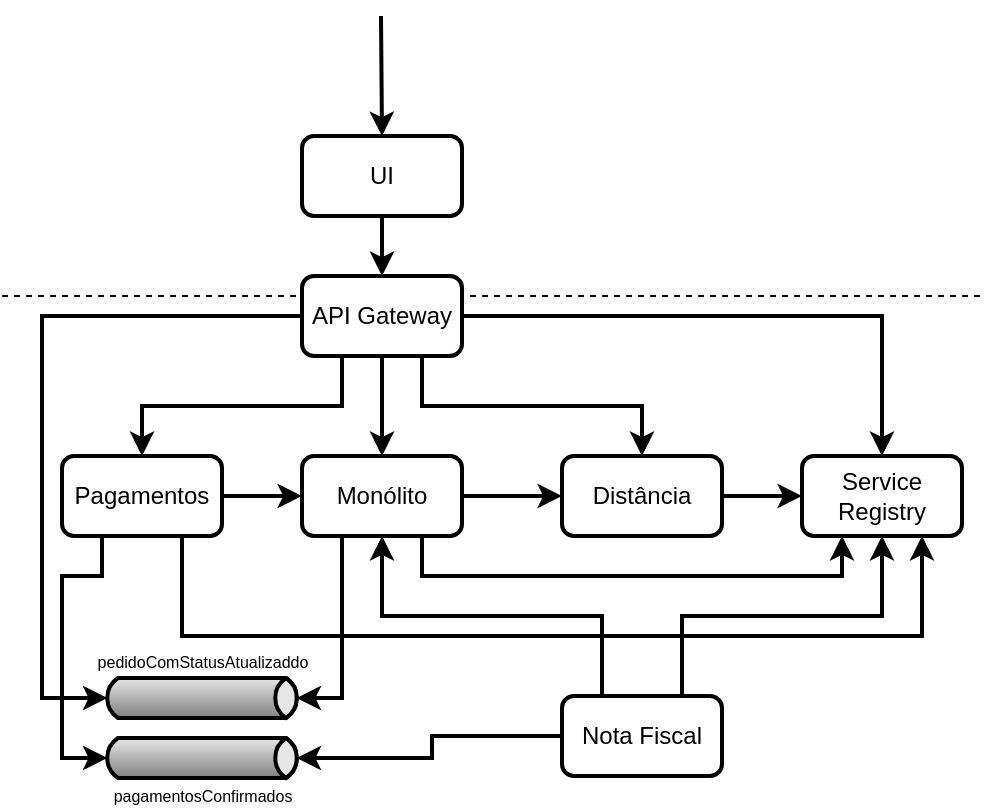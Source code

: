 <mxfile version="12.6.8" type="device"><diagram id="b6MBmIBfNr9uwO1icj0z" name="Page-1"><mxGraphModel dx="716" dy="1532" grid="1" gridSize="10" guides="1" tooltips="1" connect="1" arrows="1" fold="1" page="1" pageScale="1" pageWidth="827" pageHeight="1169" math="0" shadow="0"><root><mxCell id="0"/><mxCell id="1" parent="0"/><mxCell id="ABr5G_75C0QkuNjV_shT-6" value="" style="endArrow=none;dashed=1;html=1;" parent="1" edge="1"><mxGeometry width="50" height="50" relative="1" as="geometry"><mxPoint x="170" y="140" as="sourcePoint"/><mxPoint x="660" y="140" as="targetPoint"/></mxGeometry></mxCell><mxCell id="ABr5G_75C0QkuNjV_shT-5" style="edgeStyle=orthogonalEdgeStyle;rounded=0;orthogonalLoop=1;jettySize=auto;html=1;exitX=0.5;exitY=1;exitDx=0;exitDy=0;entryX=0.5;entryY=0;entryDx=0;entryDy=0;strokeWidth=2;" parent="1" source="ABr5G_75C0QkuNjV_shT-2" target="ABr5G_75C0QkuNjV_shT-4" edge="1"><mxGeometry relative="1" as="geometry"/></mxCell><mxCell id="ABr5G_75C0QkuNjV_shT-2" value="UI" style="rounded=1;whiteSpace=wrap;html=1;strokeWidth=2;" parent="1" vertex="1"><mxGeometry x="320" y="60" width="80" height="40" as="geometry"/></mxCell><mxCell id="ABr5G_75C0QkuNjV_shT-11" style="edgeStyle=orthogonalEdgeStyle;rounded=0;orthogonalLoop=1;jettySize=auto;html=1;exitX=0.25;exitY=1;exitDx=0;exitDy=0;strokeWidth=2;" parent="1" source="ABr5G_75C0QkuNjV_shT-4" target="ABr5G_75C0QkuNjV_shT-9" edge="1"><mxGeometry relative="1" as="geometry"/></mxCell><mxCell id="ABr5G_75C0QkuNjV_shT-12" style="edgeStyle=orthogonalEdgeStyle;rounded=0;orthogonalLoop=1;jettySize=auto;html=1;exitX=0.5;exitY=1;exitDx=0;exitDy=0;entryX=0.5;entryY=0;entryDx=0;entryDy=0;strokeWidth=2;" parent="1" source="ABr5G_75C0QkuNjV_shT-4" target="ABr5G_75C0QkuNjV_shT-8" edge="1"><mxGeometry relative="1" as="geometry"/></mxCell><mxCell id="ABr5G_75C0QkuNjV_shT-13" style="edgeStyle=orthogonalEdgeStyle;rounded=0;orthogonalLoop=1;jettySize=auto;html=1;exitX=0.75;exitY=1;exitDx=0;exitDy=0;strokeWidth=2;" parent="1" source="ABr5G_75C0QkuNjV_shT-4" target="ABr5G_75C0QkuNjV_shT-10" edge="1"><mxGeometry relative="1" as="geometry"/></mxCell><mxCell id="_kh24dnklanQgHAOuZ-W-7" style="edgeStyle=orthogonalEdgeStyle;rounded=0;orthogonalLoop=1;jettySize=auto;html=1;exitX=0;exitY=0.5;exitDx=0;exitDy=0;entryX=0;entryY=0.5;entryDx=2.7;entryDy=0;entryPerimeter=0;strokeColor=#000000;strokeWidth=2;" parent="1" source="ABr5G_75C0QkuNjV_shT-4" target="_kh24dnklanQgHAOuZ-W-1" edge="1"><mxGeometry relative="1" as="geometry"><Array as="points"><mxPoint x="190" y="150"/><mxPoint x="190" y="341"/></Array></mxGeometry></mxCell><mxCell id="s7kYI2A0KOHo_BGOtDLe-3" style="edgeStyle=orthogonalEdgeStyle;rounded=0;orthogonalLoop=1;jettySize=auto;html=1;exitX=1;exitY=0.5;exitDx=0;exitDy=0;entryX=0.5;entryY=0;entryDx=0;entryDy=0;strokeWidth=2;" edge="1" parent="1" source="ABr5G_75C0QkuNjV_shT-4" target="s7kYI2A0KOHo_BGOtDLe-2"><mxGeometry relative="1" as="geometry"/></mxCell><mxCell id="ABr5G_75C0QkuNjV_shT-4" value="API Gateway" style="rounded=1;whiteSpace=wrap;html=1;strokeWidth=2;" parent="1" vertex="1"><mxGeometry x="320" y="130" width="80" height="40" as="geometry"/></mxCell><mxCell id="ABr5G_75C0QkuNjV_shT-27" style="edgeStyle=orthogonalEdgeStyle;rounded=0;orthogonalLoop=1;jettySize=auto;html=1;exitX=1;exitY=0.5;exitDx=0;exitDy=0;entryX=0;entryY=0.5;entryDx=0;entryDy=0;fontSize=10;strokeWidth=2;" parent="1" source="ABr5G_75C0QkuNjV_shT-8" target="ABr5G_75C0QkuNjV_shT-10" edge="1"><mxGeometry relative="1" as="geometry"/></mxCell><mxCell id="_kh24dnklanQgHAOuZ-W-16" style="edgeStyle=orthogonalEdgeStyle;rounded=0;orthogonalLoop=1;jettySize=auto;html=1;exitX=0.25;exitY=1;exitDx=0;exitDy=0;entryX=1;entryY=0.5;entryDx=-2.7;entryDy=0;entryPerimeter=0;strokeColor=#000000;strokeWidth=2;" parent="1" source="ABr5G_75C0QkuNjV_shT-8" target="_kh24dnklanQgHAOuZ-W-1" edge="1"><mxGeometry relative="1" as="geometry"><Array as="points"><mxPoint x="340" y="341"/></Array></mxGeometry></mxCell><mxCell id="s7kYI2A0KOHo_BGOtDLe-6" style="edgeStyle=orthogonalEdgeStyle;rounded=0;orthogonalLoop=1;jettySize=auto;html=1;exitX=0.75;exitY=1;exitDx=0;exitDy=0;entryX=0.25;entryY=1;entryDx=0;entryDy=0;strokeWidth=2;" edge="1" parent="1" source="ABr5G_75C0QkuNjV_shT-8" target="s7kYI2A0KOHo_BGOtDLe-2"><mxGeometry relative="1" as="geometry"/></mxCell><mxCell id="ABr5G_75C0QkuNjV_shT-8" value="Monólito" style="rounded=1;whiteSpace=wrap;html=1;strokeWidth=2;" parent="1" vertex="1"><mxGeometry x="320" y="220" width="80" height="40" as="geometry"/></mxCell><mxCell id="ABr5G_75C0QkuNjV_shT-26" style="edgeStyle=orthogonalEdgeStyle;rounded=0;orthogonalLoop=1;jettySize=auto;html=1;exitX=1;exitY=0.5;exitDx=0;exitDy=0;entryX=0;entryY=0.5;entryDx=0;entryDy=0;fontSize=10;strokeWidth=2;" parent="1" source="ABr5G_75C0QkuNjV_shT-9" target="ABr5G_75C0QkuNjV_shT-8" edge="1"><mxGeometry relative="1" as="geometry"/></mxCell><mxCell id="_kh24dnklanQgHAOuZ-W-11" style="edgeStyle=orthogonalEdgeStyle;rounded=0;orthogonalLoop=1;jettySize=auto;html=1;exitX=0.25;exitY=1;exitDx=0;exitDy=0;entryX=0;entryY=0.5;entryDx=2.7;entryDy=0;entryPerimeter=0;strokeColor=#000000;strokeWidth=2;" parent="1" source="ABr5G_75C0QkuNjV_shT-9" target="_kh24dnklanQgHAOuZ-W-9" edge="1"><mxGeometry relative="1" as="geometry"><Array as="points"><mxPoint x="220" y="280"/><mxPoint x="200" y="280"/><mxPoint x="200" y="371"/></Array></mxGeometry></mxCell><mxCell id="s7kYI2A0KOHo_BGOtDLe-7" style="edgeStyle=orthogonalEdgeStyle;rounded=0;orthogonalLoop=1;jettySize=auto;html=1;exitX=0.75;exitY=1;exitDx=0;exitDy=0;entryX=0.75;entryY=1;entryDx=0;entryDy=0;strokeWidth=2;" edge="1" parent="1" source="ABr5G_75C0QkuNjV_shT-9" target="s7kYI2A0KOHo_BGOtDLe-2"><mxGeometry relative="1" as="geometry"><Array as="points"><mxPoint x="260" y="310"/><mxPoint x="630" y="310"/></Array></mxGeometry></mxCell><mxCell id="ABr5G_75C0QkuNjV_shT-9" value="Pagamentos" style="rounded=1;whiteSpace=wrap;html=1;strokeWidth=2;" parent="1" vertex="1"><mxGeometry x="200" y="220" width="80" height="40" as="geometry"/></mxCell><mxCell id="s7kYI2A0KOHo_BGOtDLe-4" style="edgeStyle=orthogonalEdgeStyle;rounded=0;orthogonalLoop=1;jettySize=auto;html=1;exitX=1;exitY=0.5;exitDx=0;exitDy=0;entryX=0;entryY=0.5;entryDx=0;entryDy=0;strokeWidth=2;" edge="1" parent="1" source="ABr5G_75C0QkuNjV_shT-10" target="s7kYI2A0KOHo_BGOtDLe-2"><mxGeometry relative="1" as="geometry"/></mxCell><mxCell id="ABr5G_75C0QkuNjV_shT-10" value="Distância" style="rounded=1;whiteSpace=wrap;html=1;strokeWidth=2;" parent="1" vertex="1"><mxGeometry x="450" y="220" width="80" height="40" as="geometry"/></mxCell><mxCell id="_kh24dnklanQgHAOuZ-W-10" style="edgeStyle=orthogonalEdgeStyle;rounded=0;orthogonalLoop=1;jettySize=auto;html=1;exitX=0;exitY=0.5;exitDx=0;exitDy=0;entryX=1;entryY=0.5;entryDx=-2.7;entryDy=0;entryPerimeter=0;strokeColor=#000000;strokeWidth=2;" parent="1" source="ABr5G_75C0QkuNjV_shT-23" target="_kh24dnklanQgHAOuZ-W-9" edge="1"><mxGeometry relative="1" as="geometry"/></mxCell><mxCell id="_kh24dnklanQgHAOuZ-W-15" style="edgeStyle=orthogonalEdgeStyle;rounded=0;orthogonalLoop=1;jettySize=auto;html=1;exitX=0.25;exitY=0;exitDx=0;exitDy=0;entryX=0.5;entryY=1;entryDx=0;entryDy=0;strokeColor=#000000;strokeWidth=2;" parent="1" source="ABr5G_75C0QkuNjV_shT-23" target="ABr5G_75C0QkuNjV_shT-8" edge="1"><mxGeometry relative="1" as="geometry"/></mxCell><mxCell id="s7kYI2A0KOHo_BGOtDLe-5" style="edgeStyle=orthogonalEdgeStyle;rounded=0;orthogonalLoop=1;jettySize=auto;html=1;exitX=0.75;exitY=0;exitDx=0;exitDy=0;entryX=0.5;entryY=1;entryDx=0;entryDy=0;strokeWidth=2;" edge="1" parent="1" source="ABr5G_75C0QkuNjV_shT-23" target="s7kYI2A0KOHo_BGOtDLe-2"><mxGeometry relative="1" as="geometry"/></mxCell><mxCell id="ABr5G_75C0QkuNjV_shT-23" value="Nota Fiscal" style="rounded=1;whiteSpace=wrap;html=1;strokeWidth=2;" parent="1" vertex="1"><mxGeometry x="450" y="340" width="80" height="40" as="geometry"/></mxCell><mxCell id="_kh24dnklanQgHAOuZ-W-1" value="pedidoComStatusAtualizaddo" style="strokeWidth=2;outlineConnect=0;dashed=0;align=center;html=1;fontSize=8;shape=mxgraph.eip.messageChannel;verticalLabelPosition=top;labelBackgroundColor=#ffffff;verticalAlign=bottom;horizontal=1;labelPosition=center;" parent="1" vertex="1"><mxGeometry x="220" y="331" width="100" height="20" as="geometry"/></mxCell><mxCell id="_kh24dnklanQgHAOuZ-W-9" value="pagamentosConfirmados" style="strokeWidth=2;outlineConnect=0;dashed=0;align=center;html=1;fontSize=8;shape=mxgraph.eip.messageChannel;verticalLabelPosition=bottom;labelBackgroundColor=#ffffff;verticalAlign=top;spacing=0;" parent="1" vertex="1"><mxGeometry x="220" y="361" width="100" height="20" as="geometry"/></mxCell><mxCell id="s7kYI2A0KOHo_BGOtDLe-1" value="" style="endArrow=classic;html=1;strokeWidth=2;" edge="1" parent="1"><mxGeometry width="50" height="50" relative="1" as="geometry"><mxPoint x="359.5" as="sourcePoint"/><mxPoint x="360" y="60" as="targetPoint"/></mxGeometry></mxCell><mxCell id="s7kYI2A0KOHo_BGOtDLe-2" value="Service&lt;br&gt;Registry" style="rounded=1;whiteSpace=wrap;html=1;strokeWidth=2;" vertex="1" parent="1"><mxGeometry x="570" y="220" width="80" height="40" as="geometry"/></mxCell></root></mxGraphModel></diagram></mxfile>